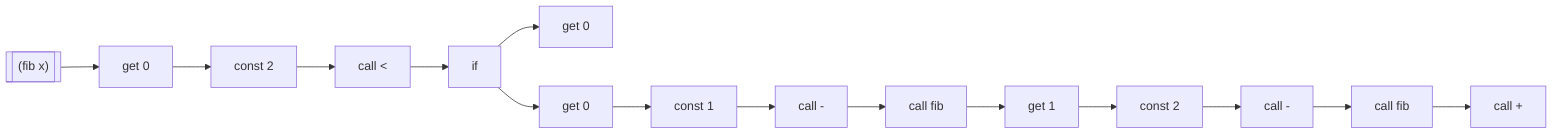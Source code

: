 flowchart LR
  f0[["(fib x)"]] --> c0
  c0[get 0] --> c1[const 2] --> c2[call <] --> c4
  c4[if] -->  c5[get 0]
  c4 -->  c6[get 0] --> c7[const 1] --> c8[call -] --> c9[call fib] --> c10
  c10[get 1] --> c11[const 2] --> c12[call -] --> c13[call fib] --> c14[call +]